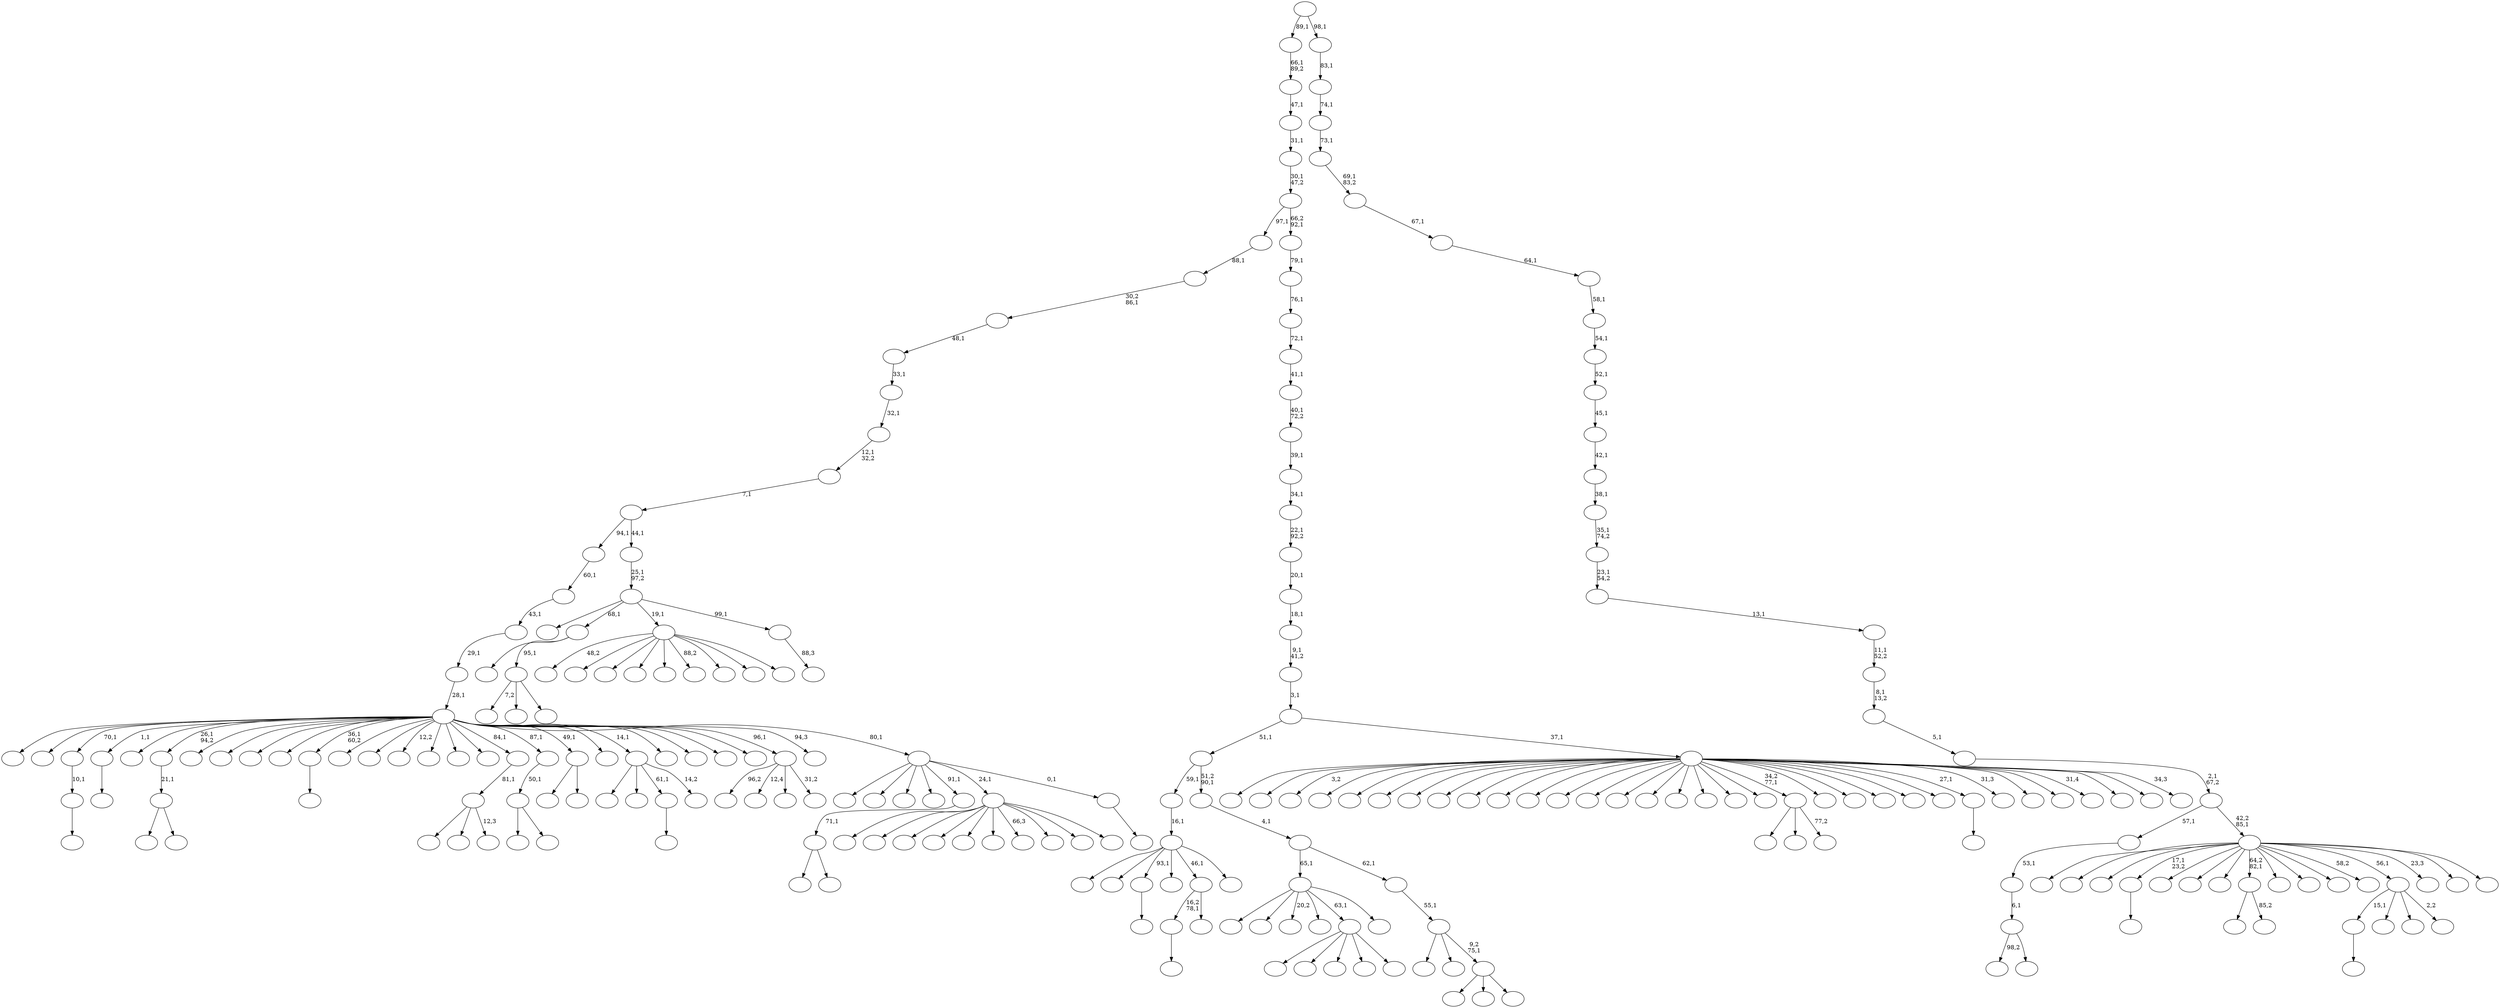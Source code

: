 digraph T {
	250 [label=""]
	249 [label=""]
	248 [label=""]
	247 [label=""]
	246 [label=""]
	245 [label=""]
	244 [label=""]
	243 [label=""]
	242 [label=""]
	241 [label=""]
	240 [label=""]
	239 [label=""]
	238 [label=""]
	237 [label=""]
	236 [label=""]
	235 [label=""]
	234 [label=""]
	233 [label=""]
	232 [label=""]
	231 [label=""]
	230 [label=""]
	229 [label=""]
	228 [label=""]
	227 [label=""]
	226 [label=""]
	225 [label=""]
	224 [label=""]
	223 [label=""]
	222 [label=""]
	221 [label=""]
	220 [label=""]
	219 [label=""]
	218 [label=""]
	217 [label=""]
	216 [label=""]
	215 [label=""]
	214 [label=""]
	213 [label=""]
	212 [label=""]
	211 [label=""]
	210 [label=""]
	209 [label=""]
	208 [label=""]
	207 [label=""]
	206 [label=""]
	205 [label=""]
	204 [label=""]
	203 [label=""]
	202 [label=""]
	201 [label=""]
	200 [label=""]
	199 [label=""]
	198 [label=""]
	197 [label=""]
	196 [label=""]
	195 [label=""]
	194 [label=""]
	193 [label=""]
	192 [label=""]
	191 [label=""]
	190 [label=""]
	189 [label=""]
	188 [label=""]
	187 [label=""]
	186 [label=""]
	185 [label=""]
	184 [label=""]
	183 [label=""]
	182 [label=""]
	181 [label=""]
	180 [label=""]
	179 [label=""]
	178 [label=""]
	177 [label=""]
	176 [label=""]
	175 [label=""]
	174 [label=""]
	173 [label=""]
	172 [label=""]
	171 [label=""]
	170 [label=""]
	169 [label=""]
	168 [label=""]
	167 [label=""]
	166 [label=""]
	165 [label=""]
	164 [label=""]
	163 [label=""]
	162 [label=""]
	161 [label=""]
	160 [label=""]
	159 [label=""]
	158 [label=""]
	157 [label=""]
	156 [label=""]
	155 [label=""]
	154 [label=""]
	153 [label=""]
	152 [label=""]
	151 [label=""]
	150 [label=""]
	149 [label=""]
	148 [label=""]
	147 [label=""]
	146 [label=""]
	145 [label=""]
	144 [label=""]
	143 [label=""]
	142 [label=""]
	141 [label=""]
	140 [label=""]
	139 [label=""]
	138 [label=""]
	137 [label=""]
	136 [label=""]
	135 [label=""]
	134 [label=""]
	133 [label=""]
	132 [label=""]
	131 [label=""]
	130 [label=""]
	129 [label=""]
	128 [label=""]
	127 [label=""]
	126 [label=""]
	125 [label=""]
	124 [label=""]
	123 [label=""]
	122 [label=""]
	121 [label=""]
	120 [label=""]
	119 [label=""]
	118 [label=""]
	117 [label=""]
	116 [label=""]
	115 [label=""]
	114 [label=""]
	113 [label=""]
	112 [label=""]
	111 [label=""]
	110 [label=""]
	109 [label=""]
	108 [label=""]
	107 [label=""]
	106 [label=""]
	105 [label=""]
	104 [label=""]
	103 [label=""]
	102 [label=""]
	101 [label=""]
	100 [label=""]
	99 [label=""]
	98 [label=""]
	97 [label=""]
	96 [label=""]
	95 [label=""]
	94 [label=""]
	93 [label=""]
	92 [label=""]
	91 [label=""]
	90 [label=""]
	89 [label=""]
	88 [label=""]
	87 [label=""]
	86 [label=""]
	85 [label=""]
	84 [label=""]
	83 [label=""]
	82 [label=""]
	81 [label=""]
	80 [label=""]
	79 [label=""]
	78 [label=""]
	77 [label=""]
	76 [label=""]
	75 [label=""]
	74 [label=""]
	73 [label=""]
	72 [label=""]
	71 [label=""]
	70 [label=""]
	69 [label=""]
	68 [label=""]
	67 [label=""]
	66 [label=""]
	65 [label=""]
	64 [label=""]
	63 [label=""]
	62 [label=""]
	61 [label=""]
	60 [label=""]
	59 [label=""]
	58 [label=""]
	57 [label=""]
	56 [label=""]
	55 [label=""]
	54 [label=""]
	53 [label=""]
	52 [label=""]
	51 [label=""]
	50 [label=""]
	49 [label=""]
	48 [label=""]
	47 [label=""]
	46 [label=""]
	45 [label=""]
	44 [label=""]
	43 [label=""]
	42 [label=""]
	41 [label=""]
	40 [label=""]
	39 [label=""]
	38 [label=""]
	37 [label=""]
	36 [label=""]
	35 [label=""]
	34 [label=""]
	33 [label=""]
	32 [label=""]
	31 [label=""]
	30 [label=""]
	29 [label=""]
	28 [label=""]
	27 [label=""]
	26 [label=""]
	25 [label=""]
	24 [label=""]
	23 [label=""]
	22 [label=""]
	21 [label=""]
	20 [label=""]
	19 [label=""]
	18 [label=""]
	17 [label=""]
	16 [label=""]
	15 [label=""]
	14 [label=""]
	13 [label=""]
	12 [label=""]
	11 [label=""]
	10 [label=""]
	9 [label=""]
	8 [label=""]
	7 [label=""]
	6 [label=""]
	5 [label=""]
	4 [label=""]
	3 [label=""]
	2 [label=""]
	1 [label=""]
	0 [label=""]
	225 -> 226 [label=""]
	224 -> 225 [label="10,1"]
	217 -> 218 [label=""]
	208 -> 209 [label=""]
	206 -> 207 [label=""]
	201 -> 202 [label=""]
	193 -> 232 [label=""]
	193 -> 194 [label=""]
	192 -> 193 [label="21,1"]
	167 -> 168 [label=""]
	161 -> 162 [label=""]
	156 -> 204 [label=""]
	156 -> 157 [label="85,2"]
	151 -> 175 [label=""]
	151 -> 173 [label=""]
	151 -> 152 [label="77,2"]
	148 -> 240 [label=""]
	148 -> 149 [label=""]
	147 -> 148 [label="71,1"]
	144 -> 161 [label="16,2\n78,1"]
	144 -> 145 [label=""]
	130 -> 201 [label="15,1"]
	130 -> 178 [label=""]
	130 -> 163 [label=""]
	130 -> 131 [label="2,2"]
	127 -> 220 [label="7,2"]
	127 -> 196 [label=""]
	127 -> 128 [label=""]
	126 -> 187 [label=""]
	126 -> 127 [label="95,1"]
	124 -> 243 [label=""]
	124 -> 228 [label=""]
	124 -> 125 [label="12,3"]
	123 -> 124 [label="81,1"]
	121 -> 122 [label=""]
	114 -> 174 [label=""]
	114 -> 115 [label=""]
	113 -> 114 [label="50,1"]
	111 -> 112 [label=""]
	106 -> 205 [label=""]
	106 -> 107 [label=""]
	104 -> 247 [label=""]
	104 -> 233 [label=""]
	104 -> 217 [label="93,1"]
	104 -> 214 [label=""]
	104 -> 144 [label="46,1"]
	104 -> 105 [label=""]
	103 -> 104 [label="16,1"]
	95 -> 227 [label=""]
	95 -> 142 [label=""]
	95 -> 121 [label="61,1"]
	95 -> 96 [label="14,2"]
	93 -> 248 [label=""]
	93 -> 244 [label=""]
	93 -> 177 [label=""]
	93 -> 153 [label=""]
	93 -> 94 [label=""]
	82 -> 222 [label=""]
	82 -> 210 [label=""]
	82 -> 190 [label="20,2"]
	82 -> 119 [label=""]
	82 -> 93 [label="63,1"]
	82 -> 83 [label=""]
	80 -> 203 [label="96,2"]
	80 -> 170 [label="12,4"]
	80 -> 165 [label=""]
	80 -> 81 [label="31,2"]
	78 -> 198 [label=""]
	78 -> 99 [label=""]
	78 -> 79 [label=""]
	77 -> 183 [label=""]
	77 -> 90 [label=""]
	77 -> 78 [label="9,2\n75,1"]
	76 -> 77 [label="55,1"]
	75 -> 82 [label="65,1"]
	75 -> 76 [label="62,1"]
	74 -> 75 [label="4,1"]
	73 -> 103 [label="59,1"]
	73 -> 74 [label="51,2\n90,1"]
	71 -> 246 [label=""]
	71 -> 219 [label=""]
	71 -> 199 [label=""]
	71 -> 158 [label=""]
	71 -> 146 [label=""]
	71 -> 135 [label=""]
	71 -> 100 [label="66,3"]
	71 -> 92 [label=""]
	71 -> 84 [label=""]
	71 -> 72 [label=""]
	69 -> 242 [label="48,2"]
	69 -> 212 [label=""]
	69 -> 197 [label=""]
	69 -> 191 [label=""]
	69 -> 171 [label=""]
	69 -> 117 [label="88,2"]
	69 -> 116 [label=""]
	69 -> 110 [label=""]
	69 -> 70 [label=""]
	66 -> 67 [label=""]
	65 -> 215 [label=""]
	65 -> 211 [label=""]
	65 -> 189 [label=""]
	65 -> 182 [label=""]
	65 -> 147 [label="91,1"]
	65 -> 71 [label="24,1"]
	65 -> 66 [label="0,1"]
	64 -> 231 [label=""]
	64 -> 229 [label=""]
	64 -> 224 [label="70,1"]
	64 -> 208 [label="1,1"]
	64 -> 195 [label=""]
	64 -> 192 [label="26,1\n94,2"]
	64 -> 188 [label=""]
	64 -> 185 [label=""]
	64 -> 184 [label=""]
	64 -> 181 [label=""]
	64 -> 167 [label="36,1\n60,2"]
	64 -> 159 [label=""]
	64 -> 154 [label=""]
	64 -> 141 [label="12,2"]
	64 -> 138 [label=""]
	64 -> 136 [label=""]
	64 -> 129 [label=""]
	64 -> 123 [label="84,1"]
	64 -> 113 [label="87,1"]
	64 -> 106 [label="49,1"]
	64 -> 98 [label=""]
	64 -> 95 [label="14,1"]
	64 -> 91 [label=""]
	64 -> 89 [label=""]
	64 -> 86 [label=""]
	64 -> 85 [label=""]
	64 -> 80 [label="96,1"]
	64 -> 68 [label="94,3"]
	64 -> 65 [label="80,1"]
	63 -> 64 [label="28,1"]
	62 -> 63 [label="29,1"]
	61 -> 62 [label="43,1"]
	60 -> 61 [label="60,1"]
	58 -> 59 [label="88,3"]
	57 -> 150 [label=""]
	57 -> 126 [label="68,1"]
	57 -> 69 [label="19,1"]
	57 -> 58 [label="99,1"]
	56 -> 57 [label="25,1\n97,2"]
	55 -> 60 [label="94,1"]
	55 -> 56 [label="44,1"]
	54 -> 55 [label="7,1"]
	53 -> 54 [label="12,1\n32,2"]
	52 -> 53 [label="32,1"]
	51 -> 52 [label="33,1"]
	50 -> 51 [label="48,1"]
	49 -> 50 [label="30,2\n86,1"]
	48 -> 49 [label="88,1"]
	45 -> 169 [label="98,2"]
	45 -> 46 [label=""]
	44 -> 45 [label="6,1"]
	43 -> 44 [label="53,1"]
	41 -> 250 [label=""]
	41 -> 249 [label=""]
	41 -> 245 [label="3,2"]
	41 -> 241 [label=""]
	41 -> 236 [label=""]
	41 -> 235 [label=""]
	41 -> 234 [label=""]
	41 -> 230 [label=""]
	41 -> 223 [label=""]
	41 -> 221 [label=""]
	41 -> 216 [label=""]
	41 -> 213 [label=""]
	41 -> 200 [label=""]
	41 -> 186 [label=""]
	41 -> 180 [label=""]
	41 -> 179 [label=""]
	41 -> 172 [label=""]
	41 -> 166 [label=""]
	41 -> 155 [label=""]
	41 -> 151 [label="34,2\n77,1"]
	41 -> 140 [label=""]
	41 -> 134 [label=""]
	41 -> 133 [label=""]
	41 -> 120 [label=""]
	41 -> 118 [label=""]
	41 -> 111 [label="27,1"]
	41 -> 109 [label="31,3"]
	41 -> 102 [label=""]
	41 -> 101 [label=""]
	41 -> 88 [label="31,4"]
	41 -> 87 [label=""]
	41 -> 47 [label=""]
	41 -> 42 [label="34,3"]
	40 -> 73 [label="51,1"]
	40 -> 41 [label="37,1"]
	39 -> 40 [label="3,1"]
	38 -> 39 [label="9,1\n41,2"]
	37 -> 38 [label="18,1"]
	36 -> 37 [label="20,1"]
	35 -> 36 [label="22,1\n92,2"]
	34 -> 35 [label="34,1"]
	33 -> 34 [label="39,1"]
	32 -> 33 [label="40,1\n72,2"]
	31 -> 32 [label="41,1"]
	30 -> 31 [label="72,1"]
	29 -> 30 [label="76,1"]
	28 -> 29 [label="79,1"]
	27 -> 48 [label="97,1"]
	27 -> 28 [label="66,2\n92,1"]
	26 -> 27 [label="30,1\n47,2"]
	25 -> 26 [label="31,1"]
	24 -> 25 [label="47,1"]
	23 -> 24 [label="66,1\n89,2"]
	21 -> 239 [label=""]
	21 -> 238 [label=""]
	21 -> 237 [label=""]
	21 -> 206 [label="17,1\n23,2"]
	21 -> 176 [label=""]
	21 -> 164 [label=""]
	21 -> 160 [label=""]
	21 -> 156 [label="64,2\n82,1"]
	21 -> 143 [label=""]
	21 -> 139 [label=""]
	21 -> 137 [label=""]
	21 -> 132 [label="58,2"]
	21 -> 130 [label="56,1"]
	21 -> 108 [label="23,3"]
	21 -> 97 [label=""]
	21 -> 22 [label=""]
	20 -> 43 [label="57,1"]
	20 -> 21 [label="42,2\n85,1"]
	19 -> 20 [label="2,1\n67,2"]
	18 -> 19 [label="5,1"]
	17 -> 18 [label="8,1\n13,2"]
	16 -> 17 [label="11,1\n52,2"]
	15 -> 16 [label="13,1"]
	14 -> 15 [label="23,1\n54,2"]
	13 -> 14 [label="35,1\n74,2"]
	12 -> 13 [label="38,1"]
	11 -> 12 [label="42,1"]
	10 -> 11 [label="45,1"]
	9 -> 10 [label="52,1"]
	8 -> 9 [label="54,1"]
	7 -> 8 [label="58,1"]
	6 -> 7 [label="64,1"]
	5 -> 6 [label="67,1"]
	4 -> 5 [label="69,1\n83,2"]
	3 -> 4 [label="73,1"]
	2 -> 3 [label="74,1"]
	1 -> 2 [label="83,1"]
	0 -> 23 [label="89,1"]
	0 -> 1 [label="98,1"]
}
